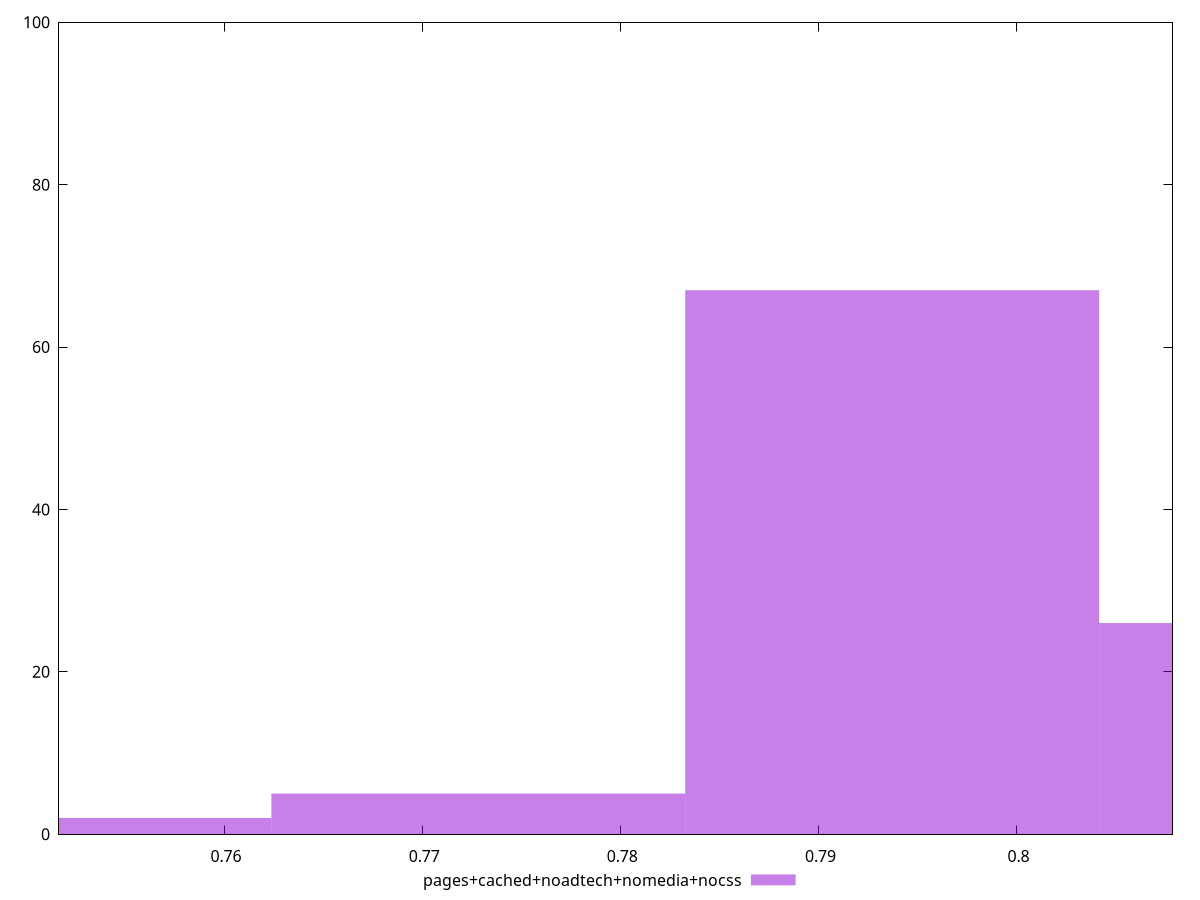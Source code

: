 reset

$pagesCachedNoadtechNomediaNocss <<EOF
0.7728327379965954 5
0.75194536669939 2
0.7937201092938007 67
0.8146074805910059 26
EOF

set key outside below
set boxwidth 0.02088737129720528
set xrange [0.7516712718068209:0.8078676274335282]
set yrange [0:100]
set trange [0:100]
set style fill transparent solid 0.5 noborder
set terminal svg size 640, 490 enhanced background rgb 'white'
set output "report_00017_2021-02-10T15-08-03.406Z/meta/pScore/comparison/histogram/4_vs_5.svg"

plot $pagesCachedNoadtechNomediaNocss title "pages+cached+noadtech+nomedia+nocss" with boxes

reset
